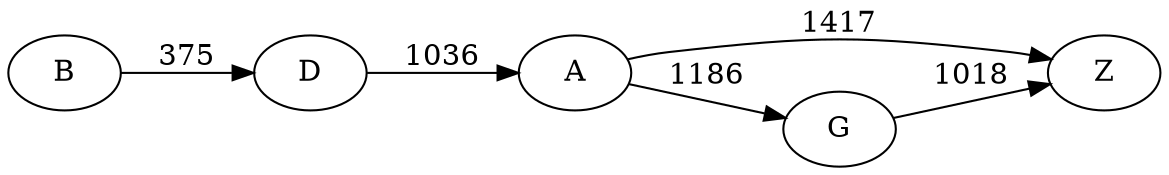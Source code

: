 digraph G {
	rankdir=LR size="8,5"
	D
	A
	D -> A [label=1036]
	A
	Z
	A -> Z [label=1417]
	A
	G
	A -> G [label=1186]
	B
	D
	B -> D [label=375]
	G
	Z
	G -> Z [label=1018]
}
